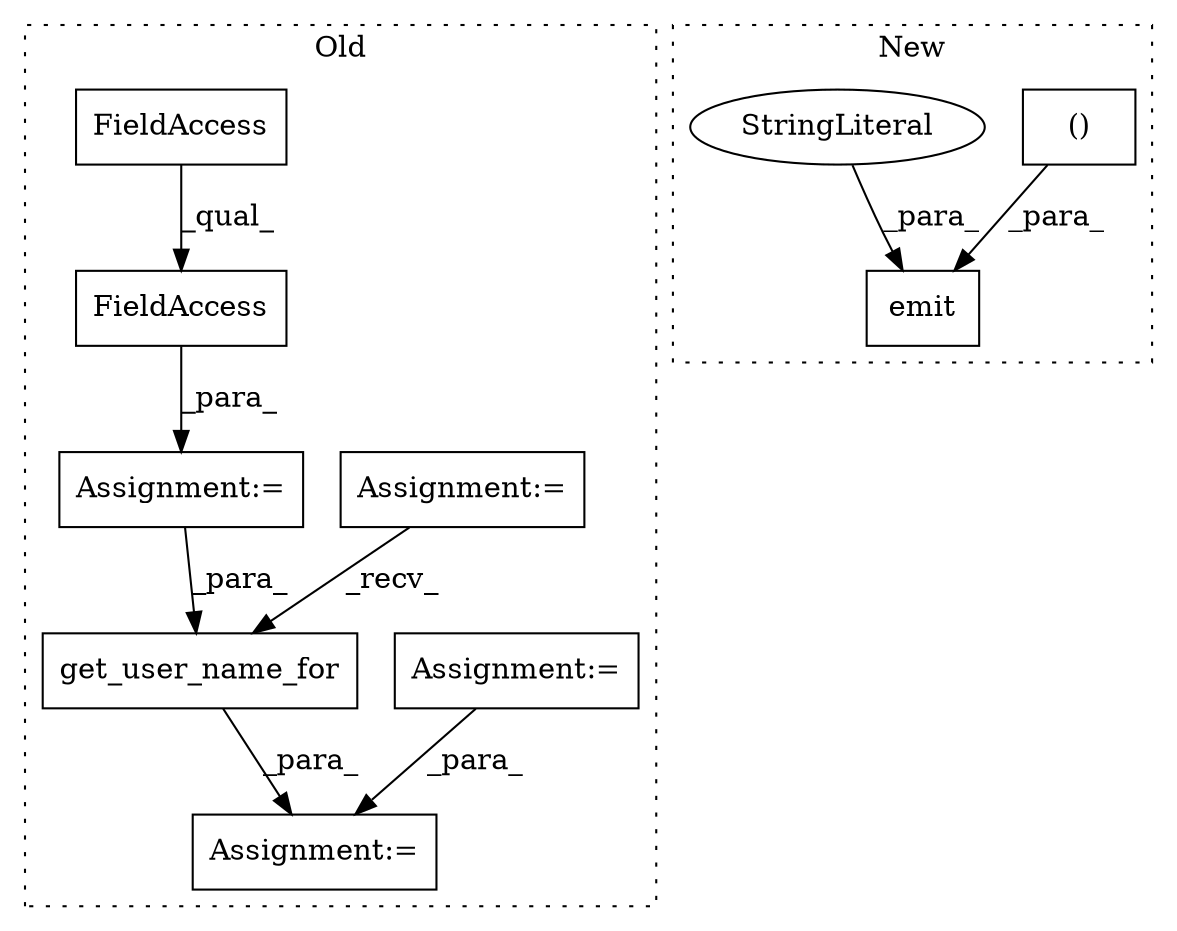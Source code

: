 digraph G {
subgraph cluster0 {
1 [label="get_user_name_for" a="32" s="5460,5485" l="18,1" shape="box"];
3 [label="Assignment:=" a="7" s="5139" l="5" shape="box"];
4 [label="Assignment:=" a="7" s="5553" l="1" shape="box"];
7 [label="Assignment:=" a="7" s="5362" l="1" shape="box"];
8 [label="Assignment:=" a="7" s="5260" l="1" shape="box"];
9 [label="FieldAccess" a="22" s="5261" l="17" shape="box"];
10 [label="FieldAccess" a="22" s="5261" l="14" shape="box"];
label = "Old";
style="dotted";
}
subgraph cluster1 {
2 [label="()" a="106" s="2175" l="25" shape="box"];
5 [label="emit" a="32" s="2153,2200" l="5,2" shape="box"];
6 [label="StringLiteral" a="45" s="2158" l="11" shape="ellipse"];
label = "New";
style="dotted";
}
1 -> 4 [label="_para_"];
2 -> 5 [label="_para_"];
3 -> 1 [label="_recv_"];
6 -> 5 [label="_para_"];
7 -> 4 [label="_para_"];
8 -> 1 [label="_para_"];
9 -> 8 [label="_para_"];
10 -> 9 [label="_qual_"];
}